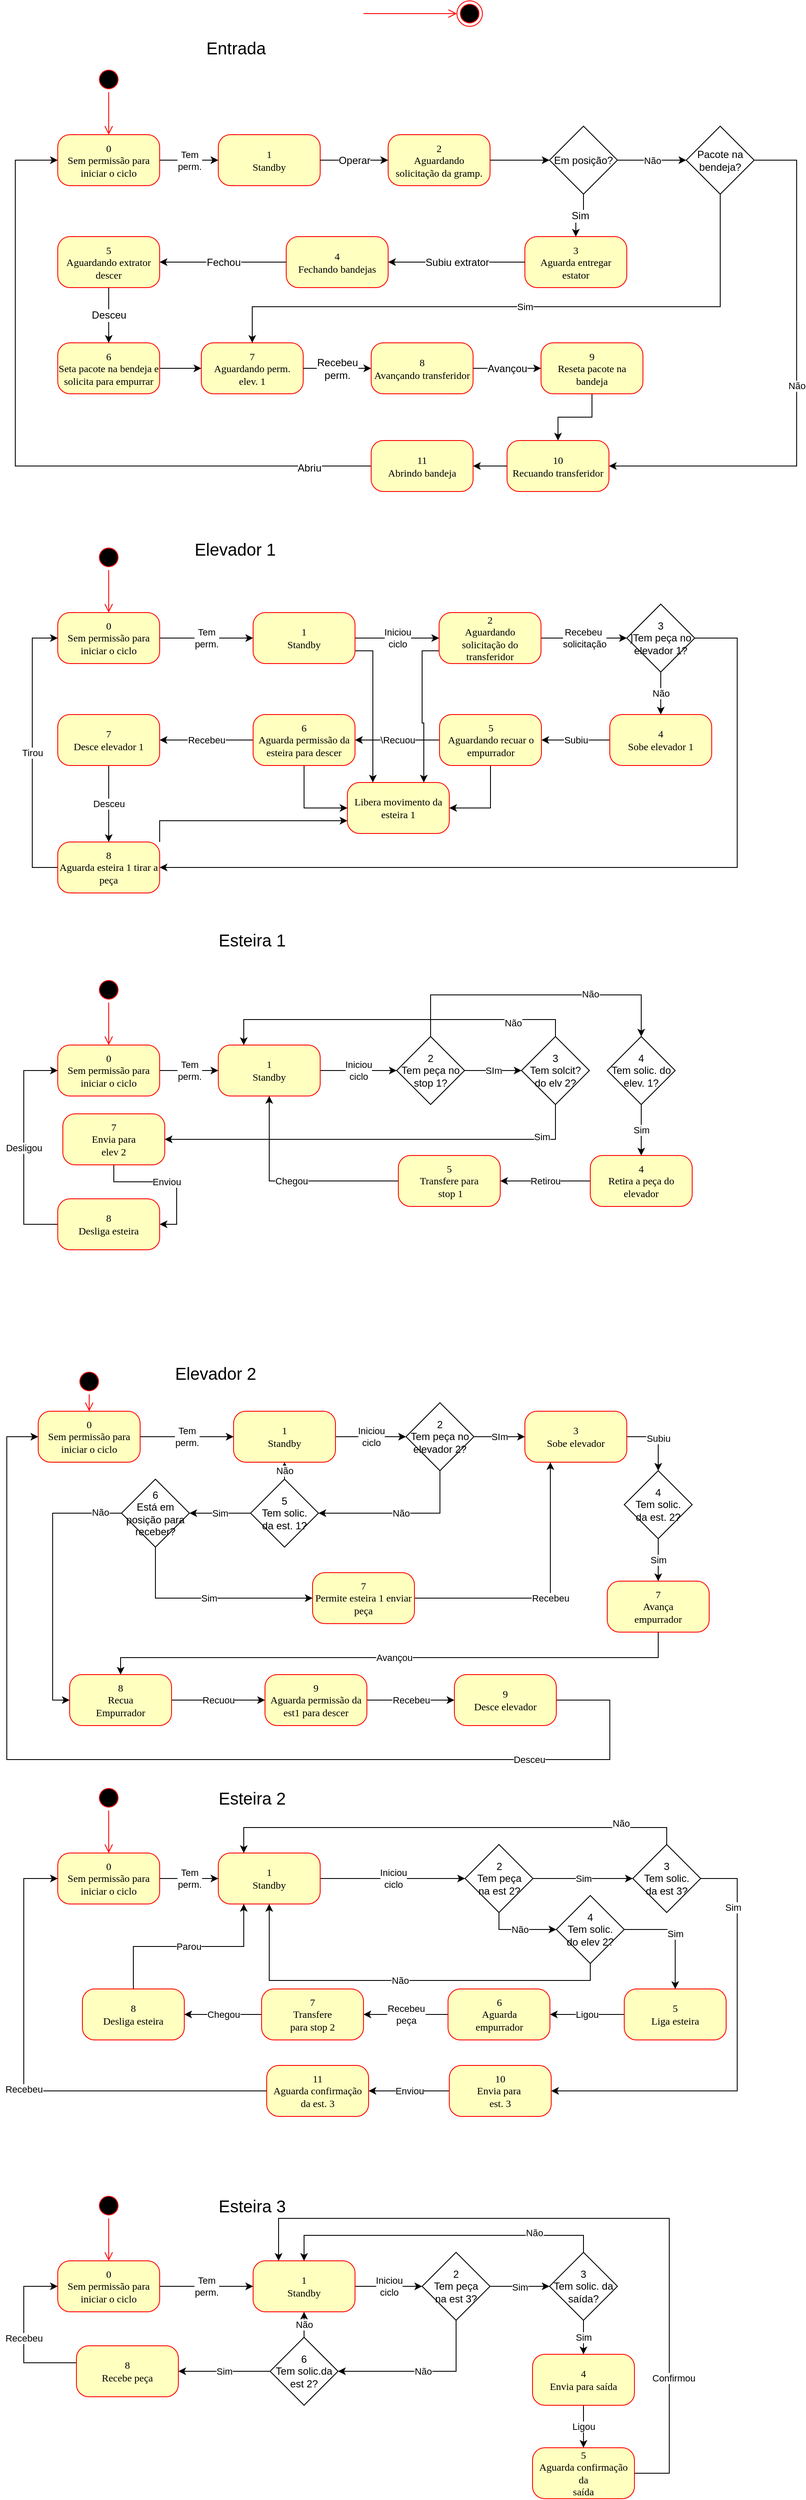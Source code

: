 <mxfile version="20.5.3" type="github">
  <diagram id="5bD0Sm8lKXCdUboGYtR0" name="Página-1">
    <mxGraphModel dx="898" dy="510" grid="1" gridSize="10" guides="1" tooltips="1" connect="1" arrows="1" fold="1" page="1" pageScale="1" pageWidth="827" pageHeight="1169" math="0" shadow="0">
      <root>
        <mxCell id="0" />
        <mxCell id="1" parent="0" />
        <mxCell id="29w5n5ecua9uh5Xct7Cv-1" value="Elevador 1" style="text;html=1;strokeColor=none;fillColor=none;align=center;verticalAlign=middle;whiteSpace=wrap;rounded=0;fontSize=20;" parent="1" vertex="1">
          <mxGeometry x="219" y="650" width="120" height="30" as="geometry" />
        </mxCell>
        <mxCell id="29w5n5ecua9uh5Xct7Cv-3" value="" style="ellipse;html=1;shape=endState;fillColor=#000000;strokeColor=#ff0000;rounded=1;shadow=0;comic=0;labelBackgroundColor=none;fontFamily=Verdana;fontSize=12;fontColor=#000000;align=center;" parent="1" vertex="1">
          <mxGeometry x="540" y="20" width="30" height="30" as="geometry" />
        </mxCell>
        <mxCell id="29w5n5ecua9uh5Xct7Cv-4" style="edgeStyle=elbowEdgeStyle;html=1;labelBackgroundColor=none;endArrow=open;endSize=8;strokeColor=#ff0000;fontFamily=Verdana;fontSize=12;align=left;" parent="1" target="29w5n5ecua9uh5Xct7Cv-3" edge="1">
          <mxGeometry relative="1" as="geometry">
            <mxPoint x="430" y="35" as="sourcePoint" />
          </mxGeometry>
        </mxCell>
        <mxCell id="29w5n5ecua9uh5Xct7Cv-6" value="Entrada" style="text;html=1;strokeColor=none;fillColor=none;align=center;verticalAlign=middle;whiteSpace=wrap;rounded=0;fontSize=20;" parent="1" vertex="1">
          <mxGeometry x="220" y="60" width="120" height="30" as="geometry" />
        </mxCell>
        <mxCell id="29w5n5ecua9uh5Xct7Cv-7" value="" style="ellipse;html=1;shape=startState;fillColor=#000000;strokeColor=#ff0000;rounded=1;shadow=0;comic=0;labelBackgroundColor=none;fontFamily=Verdana;fontSize=12;fontColor=#000000;align=center;direction=south;" parent="1" vertex="1">
          <mxGeometry x="115" y="660" width="30" height="30" as="geometry" />
        </mxCell>
        <mxCell id="29w5n5ecua9uh5Xct7Cv-8" value="0&lt;br&gt;Sem permissão para iniciar o ciclo" style="rounded=1;whiteSpace=wrap;html=1;arcSize=24;fillColor=#ffffc0;strokeColor=#ff0000;shadow=0;comic=0;labelBackgroundColor=none;fontFamily=Verdana;fontSize=12;fontColor=#000000;align=center;" parent="1" vertex="1">
          <mxGeometry x="70" y="740" width="120" height="60" as="geometry" />
        </mxCell>
        <mxCell id="29w5n5ecua9uh5Xct7Cv-9" value="Recebeu&amp;nbsp;&lt;br&gt;solicitação" style="edgeStyle=orthogonalEdgeStyle;rounded=0;orthogonalLoop=1;jettySize=auto;html=1;startArrow=none;" parent="1" source="29w5n5ecua9uh5Xct7Cv-65" target="29w5n5ecua9uh5Xct7Cv-64" edge="1">
          <mxGeometry relative="1" as="geometry" />
        </mxCell>
        <mxCell id="29w5n5ecua9uh5Xct7Cv-10" value="Iniciou&lt;br&gt;ciclo" style="edgeStyle=orthogonalEdgeStyle;rounded=0;orthogonalLoop=1;jettySize=auto;html=1;" parent="1" source="29w5n5ecua9uh5Xct7Cv-11" target="29w5n5ecua9uh5Xct7Cv-65" edge="1">
          <mxGeometry relative="1" as="geometry" />
        </mxCell>
        <mxCell id="29w5n5ecua9uh5Xct7Cv-202" style="edgeStyle=orthogonalEdgeStyle;rounded=0;orthogonalLoop=1;jettySize=auto;html=1;exitX=1;exitY=0.75;exitDx=0;exitDy=0;entryX=0.25;entryY=0;entryDx=0;entryDy=0;" parent="1" source="29w5n5ecua9uh5Xct7Cv-11" target="29w5n5ecua9uh5Xct7Cv-132" edge="1">
          <mxGeometry relative="1" as="geometry" />
        </mxCell>
        <mxCell id="29w5n5ecua9uh5Xct7Cv-11" value="1&lt;br&gt;Standby" style="rounded=1;whiteSpace=wrap;html=1;arcSize=24;fillColor=#ffffc0;strokeColor=#ff0000;shadow=0;comic=0;labelBackgroundColor=none;fontFamily=Verdana;fontSize=12;fontColor=#000000;align=center;" parent="1" vertex="1">
          <mxGeometry x="300" y="740" width="120" height="60" as="geometry" />
        </mxCell>
        <mxCell id="29w5n5ecua9uh5Xct7Cv-12" value="Tem&lt;br&gt;perm." style="edgeStyle=orthogonalEdgeStyle;rounded=0;orthogonalLoop=1;jettySize=auto;html=1;" parent="1" source="29w5n5ecua9uh5Xct7Cv-8" target="29w5n5ecua9uh5Xct7Cv-11" edge="1">
          <mxGeometry relative="1" as="geometry" />
        </mxCell>
        <mxCell id="29w5n5ecua9uh5Xct7Cv-13" style="edgeStyle=orthogonalEdgeStyle;html=1;labelBackgroundColor=none;endArrow=open;endSize=8;strokeColor=#ff0000;fontFamily=Verdana;fontSize=12;align=left;entryX=0.5;entryY=0;entryDx=0;entryDy=0;" parent="1" source="29w5n5ecua9uh5Xct7Cv-7" target="29w5n5ecua9uh5Xct7Cv-8" edge="1">
          <mxGeometry relative="1" as="geometry">
            <mxPoint x="219" y="-175" as="targetPoint" />
          </mxGeometry>
        </mxCell>
        <mxCell id="29w5n5ecua9uh5Xct7Cv-25" value="" style="ellipse;html=1;shape=startState;fillColor=#000000;strokeColor=#ff0000;rounded=1;shadow=0;comic=0;labelBackgroundColor=none;fontFamily=Verdana;fontSize=12;fontColor=#000000;align=center;direction=south;" parent="1" vertex="1">
          <mxGeometry x="115" y="97.5" width="30" height="30" as="geometry" />
        </mxCell>
        <mxCell id="29w5n5ecua9uh5Xct7Cv-26" value="0&lt;br&gt;Sem permissão para iniciar o ciclo" style="rounded=1;whiteSpace=wrap;html=1;arcSize=24;fillColor=#ffffc0;strokeColor=#ff0000;shadow=0;comic=0;labelBackgroundColor=none;fontFamily=Verdana;fontSize=12;fontColor=#000000;align=center;" parent="1" vertex="1">
          <mxGeometry x="70" y="177.5" width="120" height="60" as="geometry" />
        </mxCell>
        <mxCell id="29w5n5ecua9uh5Xct7Cv-27" value="1&lt;br&gt;Standby" style="rounded=1;whiteSpace=wrap;html=1;arcSize=24;fillColor=#ffffc0;strokeColor=#ff0000;shadow=0;comic=0;labelBackgroundColor=none;fontFamily=Verdana;fontSize=12;fontColor=#000000;align=center;" parent="1" vertex="1">
          <mxGeometry x="259" y="177.5" width="120" height="60" as="geometry" />
        </mxCell>
        <mxCell id="29w5n5ecua9uh5Xct7Cv-28" value="Tem&lt;br&gt;perm." style="edgeStyle=orthogonalEdgeStyle;rounded=0;orthogonalLoop=1;jettySize=auto;html=1;" parent="1" source="29w5n5ecua9uh5Xct7Cv-26" target="29w5n5ecua9uh5Xct7Cv-27" edge="1">
          <mxGeometry relative="1" as="geometry" />
        </mxCell>
        <mxCell id="29w5n5ecua9uh5Xct7Cv-29" style="edgeStyle=orthogonalEdgeStyle;html=1;labelBackgroundColor=none;endArrow=open;endSize=8;strokeColor=#ff0000;fontFamily=Verdana;fontSize=12;align=left;entryX=0.5;entryY=0;entryDx=0;entryDy=0;" parent="1" source="29w5n5ecua9uh5Xct7Cv-25" target="29w5n5ecua9uh5Xct7Cv-26" edge="1">
          <mxGeometry relative="1" as="geometry">
            <mxPoint x="219" y="-97.5" as="targetPoint" />
          </mxGeometry>
        </mxCell>
        <mxCell id="29w5n5ecua9uh5Xct7Cv-30" value="2&lt;br&gt;Aguardando&lt;br&gt;solicitação da gramp." style="rounded=1;whiteSpace=wrap;html=1;arcSize=24;fillColor=#ffffc0;strokeColor=#ff0000;shadow=0;comic=0;labelBackgroundColor=none;fontFamily=Verdana;fontSize=12;fontColor=#000000;align=center;" parent="1" vertex="1">
          <mxGeometry x="459" y="177.5" width="120" height="60" as="geometry" />
        </mxCell>
        <mxCell id="29w5n5ecua9uh5Xct7Cv-31" value="Operar" style="edgeStyle=orthogonalEdgeStyle;rounded=0;orthogonalLoop=1;jettySize=auto;html=1;fontSize=12;" parent="1" source="29w5n5ecua9uh5Xct7Cv-27" target="29w5n5ecua9uh5Xct7Cv-30" edge="1">
          <mxGeometry relative="1" as="geometry" />
        </mxCell>
        <mxCell id="29w5n5ecua9uh5Xct7Cv-32" value="3&lt;br&gt;Aguarda entregar estator" style="rounded=1;whiteSpace=wrap;html=1;arcSize=24;fillColor=#ffffc0;strokeColor=#ff0000;shadow=0;comic=0;labelBackgroundColor=none;fontFamily=Verdana;fontSize=12;fontColor=#000000;align=center;" parent="1" vertex="1">
          <mxGeometry x="620" y="297.5" width="120" height="60" as="geometry" />
        </mxCell>
        <mxCell id="29w5n5ecua9uh5Xct7Cv-33" value="Sim" style="edgeStyle=orthogonalEdgeStyle;rounded=0;orthogonalLoop=1;jettySize=auto;html=1;exitX=0.5;exitY=1;exitDx=0;exitDy=0;entryX=0.5;entryY=0;entryDx=0;entryDy=0;fontSize=12;" parent="1" source="29w5n5ecua9uh5Xct7Cv-35" target="29w5n5ecua9uh5Xct7Cv-32" edge="1">
          <mxGeometry relative="1" as="geometry" />
        </mxCell>
        <mxCell id="29w5n5ecua9uh5Xct7Cv-34" value="Não" style="edgeStyle=orthogonalEdgeStyle;rounded=0;orthogonalLoop=1;jettySize=auto;html=1;" parent="1" source="29w5n5ecua9uh5Xct7Cv-35" target="29w5n5ecua9uh5Xct7Cv-57" edge="1">
          <mxGeometry relative="1" as="geometry" />
        </mxCell>
        <mxCell id="29w5n5ecua9uh5Xct7Cv-35" value="Em posição?" style="rhombus;whiteSpace=wrap;html=1;" parent="1" vertex="1">
          <mxGeometry x="649" y="167.5" width="80" height="80" as="geometry" />
        </mxCell>
        <mxCell id="29w5n5ecua9uh5Xct7Cv-36" value="" style="edgeStyle=orthogonalEdgeStyle;rounded=0;orthogonalLoop=1;jettySize=auto;html=1;fontSize=20;" parent="1" source="29w5n5ecua9uh5Xct7Cv-30" target="29w5n5ecua9uh5Xct7Cv-35" edge="1">
          <mxGeometry relative="1" as="geometry" />
        </mxCell>
        <mxCell id="29w5n5ecua9uh5Xct7Cv-37" value="4&lt;br&gt;Fechando bandejas" style="rounded=1;whiteSpace=wrap;html=1;arcSize=24;fillColor=#ffffc0;strokeColor=#ff0000;shadow=0;comic=0;labelBackgroundColor=none;fontFamily=Verdana;fontSize=12;fontColor=#000000;align=center;" parent="1" vertex="1">
          <mxGeometry x="339" y="297.5" width="120" height="60" as="geometry" />
        </mxCell>
        <mxCell id="29w5n5ecua9uh5Xct7Cv-38" value="Subiu extrator" style="edgeStyle=orthogonalEdgeStyle;rounded=0;orthogonalLoop=1;jettySize=auto;html=1;fontSize=12;" parent="1" source="29w5n5ecua9uh5Xct7Cv-32" target="29w5n5ecua9uh5Xct7Cv-37" edge="1">
          <mxGeometry relative="1" as="geometry" />
        </mxCell>
        <mxCell id="29w5n5ecua9uh5Xct7Cv-39" value="5&lt;br&gt;Aguardando extrator descer" style="rounded=1;whiteSpace=wrap;html=1;arcSize=24;fillColor=#ffffc0;strokeColor=#ff0000;shadow=0;comic=0;labelBackgroundColor=none;fontFamily=Verdana;fontSize=12;fontColor=#000000;align=center;" parent="1" vertex="1">
          <mxGeometry x="70" y="297.5" width="120" height="60" as="geometry" />
        </mxCell>
        <mxCell id="29w5n5ecua9uh5Xct7Cv-40" value="Fechou" style="edgeStyle=orthogonalEdgeStyle;rounded=0;orthogonalLoop=1;jettySize=auto;html=1;fontSize=12;" parent="1" source="29w5n5ecua9uh5Xct7Cv-37" target="29w5n5ecua9uh5Xct7Cv-39" edge="1">
          <mxGeometry relative="1" as="geometry" />
        </mxCell>
        <mxCell id="29w5n5ecua9uh5Xct7Cv-41" value="7&lt;br&gt;Aguardando perm.&lt;br&gt;elev. 1" style="rounded=1;whiteSpace=wrap;html=1;arcSize=24;fillColor=#ffffc0;strokeColor=#ff0000;shadow=0;comic=0;labelBackgroundColor=none;fontFamily=Verdana;fontSize=12;fontColor=#000000;align=center;" parent="1" vertex="1">
          <mxGeometry x="239" y="422.5" width="120" height="60" as="geometry" />
        </mxCell>
        <mxCell id="29w5n5ecua9uh5Xct7Cv-42" value="8&lt;br&gt;Avançando transferidor" style="rounded=1;whiteSpace=wrap;html=1;arcSize=24;fillColor=#ffffc0;strokeColor=#ff0000;shadow=0;comic=0;labelBackgroundColor=none;fontFamily=Verdana;fontSize=12;fontColor=#000000;align=center;" parent="1" vertex="1">
          <mxGeometry x="439" y="422.5" width="120" height="60" as="geometry" />
        </mxCell>
        <mxCell id="29w5n5ecua9uh5Xct7Cv-43" value="Recebeu&lt;br&gt;perm." style="edgeStyle=orthogonalEdgeStyle;rounded=0;orthogonalLoop=1;jettySize=auto;html=1;fontSize=12;" parent="1" source="29w5n5ecua9uh5Xct7Cv-41" target="29w5n5ecua9uh5Xct7Cv-42" edge="1">
          <mxGeometry relative="1" as="geometry" />
        </mxCell>
        <mxCell id="29w5n5ecua9uh5Xct7Cv-44" value="10&lt;br&gt;Recuando transferidor" style="rounded=1;whiteSpace=wrap;html=1;arcSize=24;fillColor=#ffffc0;strokeColor=#ff0000;shadow=0;comic=0;labelBackgroundColor=none;fontFamily=Verdana;fontSize=12;fontColor=#000000;align=center;" parent="1" vertex="1">
          <mxGeometry x="599" y="537.5" width="120" height="60" as="geometry" />
        </mxCell>
        <mxCell id="29w5n5ecua9uh5Xct7Cv-45" value="" style="edgeStyle=orthogonalEdgeStyle;rounded=0;orthogonalLoop=1;jettySize=auto;html=1;fontSize=12;" parent="1" source="29w5n5ecua9uh5Xct7Cv-46" target="29w5n5ecua9uh5Xct7Cv-41" edge="1">
          <mxGeometry relative="1" as="geometry" />
        </mxCell>
        <mxCell id="29w5n5ecua9uh5Xct7Cv-46" value="6&lt;br&gt;Seta pacote na bendeja e solicita para empurrar" style="rounded=1;whiteSpace=wrap;html=1;arcSize=24;fillColor=#ffffc0;strokeColor=#ff0000;shadow=0;comic=0;labelBackgroundColor=none;fontFamily=Verdana;fontSize=12;fontColor=#000000;align=center;" parent="1" vertex="1">
          <mxGeometry x="70" y="422.5" width="120" height="60" as="geometry" />
        </mxCell>
        <mxCell id="29w5n5ecua9uh5Xct7Cv-47" value="Desceu" style="edgeStyle=orthogonalEdgeStyle;rounded=0;orthogonalLoop=1;jettySize=auto;html=1;fontSize=12;" parent="1" source="29w5n5ecua9uh5Xct7Cv-39" target="29w5n5ecua9uh5Xct7Cv-46" edge="1">
          <mxGeometry relative="1" as="geometry" />
        </mxCell>
        <mxCell id="29w5n5ecua9uh5Xct7Cv-48" style="edgeStyle=orthogonalEdgeStyle;rounded=0;orthogonalLoop=1;jettySize=auto;html=1;exitX=0;exitY=0.5;exitDx=0;exitDy=0;entryX=0;entryY=0.5;entryDx=0;entryDy=0;fontSize=12;" parent="1" source="29w5n5ecua9uh5Xct7Cv-50" target="29w5n5ecua9uh5Xct7Cv-26" edge="1">
          <mxGeometry relative="1" as="geometry">
            <Array as="points">
              <mxPoint x="20" y="567" />
              <mxPoint x="20" y="207" />
            </Array>
          </mxGeometry>
        </mxCell>
        <mxCell id="29w5n5ecua9uh5Xct7Cv-49" value="Abriu" style="edgeLabel;html=1;align=center;verticalAlign=middle;resizable=0;points=[];fontSize=12;" parent="29w5n5ecua9uh5Xct7Cv-48" vertex="1" connectable="0">
          <mxGeometry x="-0.823" y="2" relative="1" as="geometry">
            <mxPoint as="offset" />
          </mxGeometry>
        </mxCell>
        <mxCell id="29w5n5ecua9uh5Xct7Cv-50" value="11&lt;br&gt;Abrindo bandeja" style="rounded=1;whiteSpace=wrap;html=1;arcSize=24;fillColor=#ffffc0;strokeColor=#ff0000;shadow=0;comic=0;labelBackgroundColor=none;fontFamily=Verdana;fontSize=12;fontColor=#000000;align=center;" parent="1" vertex="1">
          <mxGeometry x="439" y="537.5" width="120" height="60" as="geometry" />
        </mxCell>
        <mxCell id="29w5n5ecua9uh5Xct7Cv-51" value="" style="edgeStyle=orthogonalEdgeStyle;rounded=0;orthogonalLoop=1;jettySize=auto;html=1;fontSize=12;" parent="1" source="29w5n5ecua9uh5Xct7Cv-44" target="29w5n5ecua9uh5Xct7Cv-50" edge="1">
          <mxGeometry relative="1" as="geometry" />
        </mxCell>
        <mxCell id="29w5n5ecua9uh5Xct7Cv-52" value="" style="edgeStyle=orthogonalEdgeStyle;rounded=0;orthogonalLoop=1;jettySize=auto;html=1;fontSize=12;" parent="1" source="29w5n5ecua9uh5Xct7Cv-53" target="29w5n5ecua9uh5Xct7Cv-44" edge="1">
          <mxGeometry relative="1" as="geometry" />
        </mxCell>
        <mxCell id="29w5n5ecua9uh5Xct7Cv-53" value="9&lt;br&gt;Reseta pacote na bandeja" style="rounded=1;whiteSpace=wrap;html=1;arcSize=24;fillColor=#ffffc0;strokeColor=#ff0000;shadow=0;comic=0;labelBackgroundColor=none;fontFamily=Verdana;fontSize=12;fontColor=#000000;align=center;" parent="1" vertex="1">
          <mxGeometry x="639" y="422.5" width="120" height="60" as="geometry" />
        </mxCell>
        <mxCell id="29w5n5ecua9uh5Xct7Cv-54" value="Avançou" style="edgeStyle=orthogonalEdgeStyle;rounded=0;orthogonalLoop=1;jettySize=auto;html=1;fontSize=12;" parent="1" source="29w5n5ecua9uh5Xct7Cv-42" target="29w5n5ecua9uh5Xct7Cv-53" edge="1">
          <mxGeometry relative="1" as="geometry" />
        </mxCell>
        <mxCell id="29w5n5ecua9uh5Xct7Cv-55" value="Não" style="edgeStyle=orthogonalEdgeStyle;rounded=0;orthogonalLoop=1;jettySize=auto;html=1;exitX=1;exitY=0.5;exitDx=0;exitDy=0;entryX=1;entryY=0.5;entryDx=0;entryDy=0;" parent="1" source="29w5n5ecua9uh5Xct7Cv-57" target="29w5n5ecua9uh5Xct7Cv-44" edge="1">
          <mxGeometry relative="1" as="geometry">
            <Array as="points">
              <mxPoint x="940" y="207" />
              <mxPoint x="940" y="567" />
            </Array>
          </mxGeometry>
        </mxCell>
        <mxCell id="29w5n5ecua9uh5Xct7Cv-56" value="Sim" style="edgeStyle=orthogonalEdgeStyle;rounded=0;orthogonalLoop=1;jettySize=auto;html=1;exitX=0.5;exitY=1;exitDx=0;exitDy=0;" parent="1" source="29w5n5ecua9uh5Xct7Cv-57" target="29w5n5ecua9uh5Xct7Cv-41" edge="1">
          <mxGeometry relative="1" as="geometry">
            <Array as="points">
              <mxPoint x="850" y="380" />
              <mxPoint x="299" y="380" />
            </Array>
          </mxGeometry>
        </mxCell>
        <mxCell id="29w5n5ecua9uh5Xct7Cv-57" value="Pacote na bendeja?" style="rhombus;whiteSpace=wrap;html=1;" parent="1" vertex="1">
          <mxGeometry x="810" y="167.5" width="80" height="80" as="geometry" />
        </mxCell>
        <mxCell id="29w5n5ecua9uh5Xct7Cv-117" value="Não" style="edgeStyle=orthogonalEdgeStyle;rounded=0;orthogonalLoop=1;jettySize=auto;html=1;" parent="1" source="29w5n5ecua9uh5Xct7Cv-64" target="29w5n5ecua9uh5Xct7Cv-116" edge="1">
          <mxGeometry relative="1" as="geometry" />
        </mxCell>
        <mxCell id="29w5n5ecua9uh5Xct7Cv-156" style="edgeStyle=orthogonalEdgeStyle;rounded=0;orthogonalLoop=1;jettySize=auto;html=1;exitX=1;exitY=0.5;exitDx=0;exitDy=0;entryX=1;entryY=0.5;entryDx=0;entryDy=0;" parent="1" source="29w5n5ecua9uh5Xct7Cv-64" target="29w5n5ecua9uh5Xct7Cv-138" edge="1">
          <mxGeometry relative="1" as="geometry">
            <mxPoint x="870" y="770" as="targetPoint" />
            <Array as="points">
              <mxPoint x="870" y="770" />
              <mxPoint x="870" y="1040" />
            </Array>
          </mxGeometry>
        </mxCell>
        <mxCell id="29w5n5ecua9uh5Xct7Cv-64" value="3&lt;br&gt;]Tem peça no elevador 1?" style="rhombus;whiteSpace=wrap;html=1;" parent="1" vertex="1">
          <mxGeometry x="740" y="730" width="80" height="80" as="geometry" />
        </mxCell>
        <mxCell id="29w5n5ecua9uh5Xct7Cv-203" style="edgeStyle=orthogonalEdgeStyle;rounded=0;orthogonalLoop=1;jettySize=auto;html=1;exitX=0;exitY=0.75;exitDx=0;exitDy=0;entryX=0.75;entryY=0;entryDx=0;entryDy=0;" parent="1" source="29w5n5ecua9uh5Xct7Cv-65" target="29w5n5ecua9uh5Xct7Cv-132" edge="1">
          <mxGeometry relative="1" as="geometry" />
        </mxCell>
        <mxCell id="29w5n5ecua9uh5Xct7Cv-65" value="2&lt;br&gt;Aguardando&lt;br&gt;solicitação do&lt;br&gt;transferidor" style="rounded=1;whiteSpace=wrap;html=1;arcSize=24;fillColor=#ffffc0;strokeColor=#ff0000;shadow=0;comic=0;labelBackgroundColor=none;fontFamily=Verdana;fontSize=12;fontColor=#000000;align=center;" parent="1" vertex="1">
          <mxGeometry x="519" y="740" width="120" height="60" as="geometry" />
        </mxCell>
        <mxCell id="29w5n5ecua9uh5Xct7Cv-119" value="Subiu" style="edgeStyle=orthogonalEdgeStyle;rounded=0;orthogonalLoop=1;jettySize=auto;html=1;" parent="1" source="29w5n5ecua9uh5Xct7Cv-116" target="29w5n5ecua9uh5Xct7Cv-118" edge="1">
          <mxGeometry relative="1" as="geometry" />
        </mxCell>
        <mxCell id="29w5n5ecua9uh5Xct7Cv-116" value="4&lt;br&gt;Sobe elevador 1" style="rounded=1;whiteSpace=wrap;html=1;arcSize=24;fillColor=#ffffc0;strokeColor=#ff0000;shadow=0;comic=0;labelBackgroundColor=none;fontFamily=Verdana;fontSize=12;fontColor=#000000;align=center;" parent="1" vertex="1">
          <mxGeometry x="720" y="860" width="120" height="60" as="geometry" />
        </mxCell>
        <mxCell id="29w5n5ecua9uh5Xct7Cv-125" value="\Recuou" style="edgeStyle=orthogonalEdgeStyle;rounded=0;orthogonalLoop=1;jettySize=auto;html=1;entryX=1;entryY=0.5;entryDx=0;entryDy=0;" parent="1" source="29w5n5ecua9uh5Xct7Cv-118" target="29w5n5ecua9uh5Xct7Cv-120" edge="1">
          <mxGeometry relative="1" as="geometry">
            <mxPoint x="400.0" y="890" as="targetPoint" />
          </mxGeometry>
        </mxCell>
        <mxCell id="29w5n5ecua9uh5Xct7Cv-200" style="edgeStyle=orthogonalEdgeStyle;rounded=0;orthogonalLoop=1;jettySize=auto;html=1;exitX=0.5;exitY=1;exitDx=0;exitDy=0;entryX=1;entryY=0.5;entryDx=0;entryDy=0;" parent="1" source="29w5n5ecua9uh5Xct7Cv-118" target="29w5n5ecua9uh5Xct7Cv-132" edge="1">
          <mxGeometry relative="1" as="geometry" />
        </mxCell>
        <mxCell id="29w5n5ecua9uh5Xct7Cv-118" value="5&lt;br&gt;Aguardando recuar o empurrador" style="rounded=1;whiteSpace=wrap;html=1;arcSize=24;fillColor=#ffffc0;strokeColor=#ff0000;shadow=0;comic=0;labelBackgroundColor=none;fontFamily=Verdana;fontSize=12;fontColor=#000000;align=center;" parent="1" vertex="1">
          <mxGeometry x="519.5" y="860" width="120" height="60" as="geometry" />
        </mxCell>
        <mxCell id="29w5n5ecua9uh5Xct7Cv-128" value="Recebeu" style="edgeStyle=orthogonalEdgeStyle;rounded=0;orthogonalLoop=1;jettySize=auto;html=1;" parent="1" source="29w5n5ecua9uh5Xct7Cv-120" target="29w5n5ecua9uh5Xct7Cv-127" edge="1">
          <mxGeometry relative="1" as="geometry" />
        </mxCell>
        <mxCell id="29w5n5ecua9uh5Xct7Cv-194" style="edgeStyle=orthogonalEdgeStyle;rounded=0;orthogonalLoop=1;jettySize=auto;html=1;exitX=0.5;exitY=0;exitDx=0;exitDy=0;entryX=0;entryY=0.5;entryDx=0;entryDy=0;strokeColor=none;" parent="1" source="29w5n5ecua9uh5Xct7Cv-120" target="29w5n5ecua9uh5Xct7Cv-132" edge="1">
          <mxGeometry relative="1" as="geometry" />
        </mxCell>
        <mxCell id="29w5n5ecua9uh5Xct7Cv-199" style="edgeStyle=orthogonalEdgeStyle;rounded=0;orthogonalLoop=1;jettySize=auto;html=1;exitX=0.5;exitY=1;exitDx=0;exitDy=0;entryX=0;entryY=0.5;entryDx=0;entryDy=0;" parent="1" source="29w5n5ecua9uh5Xct7Cv-120" target="29w5n5ecua9uh5Xct7Cv-132" edge="1">
          <mxGeometry relative="1" as="geometry" />
        </mxCell>
        <mxCell id="29w5n5ecua9uh5Xct7Cv-120" value="6&lt;br&gt;Aguarda permissão da esteira para descer" style="rounded=1;whiteSpace=wrap;html=1;arcSize=24;fillColor=#ffffc0;strokeColor=#ff0000;shadow=0;comic=0;labelBackgroundColor=none;fontFamily=Verdana;fontSize=12;fontColor=#000000;align=center;" parent="1" vertex="1">
          <mxGeometry x="300" y="860" width="120" height="60" as="geometry" />
        </mxCell>
        <mxCell id="29w5n5ecua9uh5Xct7Cv-146" value="Desceu" style="edgeStyle=orthogonalEdgeStyle;rounded=0;orthogonalLoop=1;jettySize=auto;html=1;" parent="1" source="29w5n5ecua9uh5Xct7Cv-127" target="29w5n5ecua9uh5Xct7Cv-138" edge="1">
          <mxGeometry relative="1" as="geometry" />
        </mxCell>
        <mxCell id="29w5n5ecua9uh5Xct7Cv-127" value="7&lt;br&gt;Desce elevador 1" style="rounded=1;whiteSpace=wrap;html=1;arcSize=24;fillColor=#ffffc0;strokeColor=#ff0000;shadow=0;comic=0;labelBackgroundColor=none;fontFamily=Verdana;fontSize=12;fontColor=#000000;align=center;" parent="1" vertex="1">
          <mxGeometry x="70" y="860" width="120" height="60" as="geometry" />
        </mxCell>
        <mxCell id="29w5n5ecua9uh5Xct7Cv-132" value="Libera movimento da esteira 1" style="rounded=1;whiteSpace=wrap;html=1;arcSize=24;fillColor=#ffffc0;strokeColor=#ff0000;shadow=0;comic=0;labelBackgroundColor=none;fontFamily=Verdana;fontSize=12;fontColor=#000000;align=center;" parent="1" vertex="1">
          <mxGeometry x="411" y="940" width="120" height="60" as="geometry" />
        </mxCell>
        <mxCell id="29w5n5ecua9uh5Xct7Cv-168" value="Tirou" style="edgeStyle=orthogonalEdgeStyle;rounded=0;orthogonalLoop=1;jettySize=auto;html=1;exitX=0;exitY=0.5;exitDx=0;exitDy=0;entryX=0;entryY=0.5;entryDx=0;entryDy=0;" parent="1" source="29w5n5ecua9uh5Xct7Cv-138" target="29w5n5ecua9uh5Xct7Cv-8" edge="1">
          <mxGeometry relative="1" as="geometry">
            <mxPoint x="30" y="760" as="targetPoint" />
            <Array as="points">
              <mxPoint x="40" y="1040" />
              <mxPoint x="40" y="770" />
            </Array>
          </mxGeometry>
        </mxCell>
        <mxCell id="29w5n5ecua9uh5Xct7Cv-201" style="edgeStyle=orthogonalEdgeStyle;rounded=0;orthogonalLoop=1;jettySize=auto;html=1;exitX=1;exitY=0;exitDx=0;exitDy=0;entryX=0;entryY=0.75;entryDx=0;entryDy=0;" parent="1" source="29w5n5ecua9uh5Xct7Cv-138" target="29w5n5ecua9uh5Xct7Cv-132" edge="1">
          <mxGeometry relative="1" as="geometry" />
        </mxCell>
        <mxCell id="29w5n5ecua9uh5Xct7Cv-138" value="8&lt;br&gt;Aguarda esteira 1 tirar a peça" style="rounded=1;whiteSpace=wrap;html=1;arcSize=24;fillColor=#ffffc0;strokeColor=#ff0000;shadow=0;comic=0;labelBackgroundColor=none;fontFamily=Verdana;fontSize=12;fontColor=#000000;align=center;" parent="1" vertex="1">
          <mxGeometry x="70" y="1010" width="120" height="60" as="geometry" />
        </mxCell>
        <mxCell id="29w5n5ecua9uh5Xct7Cv-169" value="Esteira 1" style="text;html=1;strokeColor=none;fillColor=none;align=center;verticalAlign=middle;whiteSpace=wrap;rounded=0;fontSize=20;" parent="1" vertex="1">
          <mxGeometry x="239" y="1110" width="120" height="30" as="geometry" />
        </mxCell>
        <mxCell id="29w5n5ecua9uh5Xct7Cv-170" value="" style="ellipse;html=1;shape=startState;fillColor=#000000;strokeColor=#ff0000;rounded=1;shadow=0;comic=0;labelBackgroundColor=none;fontFamily=Verdana;fontSize=12;fontColor=#000000;align=center;direction=south;" parent="1" vertex="1">
          <mxGeometry x="115" y="1169" width="30" height="30" as="geometry" />
        </mxCell>
        <mxCell id="29w5n5ecua9uh5Xct7Cv-171" value="0&lt;br&gt;Sem permissão para iniciar o ciclo" style="rounded=1;whiteSpace=wrap;html=1;arcSize=24;fillColor=#ffffc0;strokeColor=#ff0000;shadow=0;comic=0;labelBackgroundColor=none;fontFamily=Verdana;fontSize=12;fontColor=#000000;align=center;" parent="1" vertex="1">
          <mxGeometry x="70" y="1249" width="120" height="60" as="geometry" />
        </mxCell>
        <mxCell id="wAQKpC-Zv9GFVsnHfMz6-60" value="Iniciou&lt;br&gt;ciclo" style="edgeStyle=orthogonalEdgeStyle;rounded=0;orthogonalLoop=1;jettySize=auto;html=1;" edge="1" parent="1" source="29w5n5ecua9uh5Xct7Cv-174" target="wAQKpC-Zv9GFVsnHfMz6-58">
          <mxGeometry relative="1" as="geometry" />
        </mxCell>
        <mxCell id="29w5n5ecua9uh5Xct7Cv-174" value="1&lt;br&gt;Standby" style="rounded=1;whiteSpace=wrap;html=1;arcSize=24;fillColor=#ffffc0;strokeColor=#ff0000;shadow=0;comic=0;labelBackgroundColor=none;fontFamily=Verdana;fontSize=12;fontColor=#000000;align=center;" parent="1" vertex="1">
          <mxGeometry x="259" y="1249" width="120" height="60" as="geometry" />
        </mxCell>
        <mxCell id="29w5n5ecua9uh5Xct7Cv-175" value="Tem&lt;br&gt;perm." style="edgeStyle=orthogonalEdgeStyle;rounded=0;orthogonalLoop=1;jettySize=auto;html=1;" parent="1" source="29w5n5ecua9uh5Xct7Cv-171" target="29w5n5ecua9uh5Xct7Cv-174" edge="1">
          <mxGeometry relative="1" as="geometry" />
        </mxCell>
        <mxCell id="29w5n5ecua9uh5Xct7Cv-176" style="edgeStyle=orthogonalEdgeStyle;html=1;labelBackgroundColor=none;endArrow=open;endSize=8;strokeColor=#ff0000;fontFamily=Verdana;fontSize=12;align=left;entryX=0.5;entryY=0;entryDx=0;entryDy=0;" parent="1" source="29w5n5ecua9uh5Xct7Cv-170" target="29w5n5ecua9uh5Xct7Cv-171" edge="1">
          <mxGeometry relative="1" as="geometry">
            <mxPoint x="219" y="334" as="targetPoint" />
          </mxGeometry>
        </mxCell>
        <mxCell id="29w5n5ecua9uh5Xct7Cv-183" value="Retirou" style="edgeStyle=orthogonalEdgeStyle;rounded=0;orthogonalLoop=1;jettySize=auto;html=1;entryX=1;entryY=0.5;entryDx=0;entryDy=0;" parent="1" source="29w5n5ecua9uh5Xct7Cv-185" target="29w5n5ecua9uh5Xct7Cv-188" edge="1">
          <mxGeometry relative="1" as="geometry">
            <mxPoint x="352.0" y="1409" as="targetPoint" />
          </mxGeometry>
        </mxCell>
        <mxCell id="29w5n5ecua9uh5Xct7Cv-185" value="4&lt;br&gt;Retira a peça do elevador" style="rounded=1;whiteSpace=wrap;html=1;arcSize=24;fillColor=#ffffc0;strokeColor=#ff0000;shadow=0;comic=0;labelBackgroundColor=none;fontFamily=Verdana;fontSize=12;fontColor=#000000;align=center;" parent="1" vertex="1">
          <mxGeometry x="697" y="1379" width="120" height="60" as="geometry" />
        </mxCell>
        <mxCell id="29w5n5ecua9uh5Xct7Cv-186" value="Chegou" style="edgeStyle=orthogonalEdgeStyle;rounded=0;orthogonalLoop=1;jettySize=auto;html=1;entryX=0.5;entryY=1;entryDx=0;entryDy=0;" parent="1" source="29w5n5ecua9uh5Xct7Cv-188" target="29w5n5ecua9uh5Xct7Cv-174" edge="1">
          <mxGeometry relative="1" as="geometry">
            <mxPoint x="379" y="1409" as="targetPoint" />
          </mxGeometry>
        </mxCell>
        <mxCell id="29w5n5ecua9uh5Xct7Cv-188" value="5&lt;br&gt;Transfere para&lt;br&gt;&amp;nbsp;stop 1" style="rounded=1;whiteSpace=wrap;html=1;arcSize=24;fillColor=#ffffc0;strokeColor=#ff0000;shadow=0;comic=0;labelBackgroundColor=none;fontFamily=Verdana;fontSize=12;fontColor=#000000;align=center;" parent="1" vertex="1">
          <mxGeometry x="471" y="1379" width="120" height="60" as="geometry" />
        </mxCell>
        <mxCell id="29w5n5ecua9uh5Xct7Cv-211" value="Enviou" style="edgeStyle=orthogonalEdgeStyle;rounded=0;orthogonalLoop=1;jettySize=auto;html=1;entryX=1;entryY=0.5;entryDx=0;entryDy=0;" parent="1" source="29w5n5ecua9uh5Xct7Cv-193" target="29w5n5ecua9uh5Xct7Cv-210" edge="1">
          <mxGeometry relative="1" as="geometry" />
        </mxCell>
        <mxCell id="29w5n5ecua9uh5Xct7Cv-193" value="7&lt;br&gt;Envia para&lt;br&gt;elev 2" style="rounded=1;whiteSpace=wrap;html=1;arcSize=24;fillColor=#ffffc0;strokeColor=#ff0000;shadow=0;comic=0;labelBackgroundColor=none;fontFamily=Verdana;fontSize=12;fontColor=#000000;align=center;" parent="1" vertex="1">
          <mxGeometry x="76" y="1330" width="120" height="60" as="geometry" />
        </mxCell>
        <mxCell id="29w5n5ecua9uh5Xct7Cv-215" value="Desligou" style="edgeStyle=orthogonalEdgeStyle;rounded=0;orthogonalLoop=1;jettySize=auto;html=1;exitX=0;exitY=0.5;exitDx=0;exitDy=0;entryX=0;entryY=0.5;entryDx=0;entryDy=0;" parent="1" source="29w5n5ecua9uh5Xct7Cv-210" target="29w5n5ecua9uh5Xct7Cv-171" edge="1">
          <mxGeometry relative="1" as="geometry">
            <Array as="points">
              <mxPoint x="30" y="1460" />
              <mxPoint x="30" y="1279" />
            </Array>
          </mxGeometry>
        </mxCell>
        <mxCell id="29w5n5ecua9uh5Xct7Cv-210" value="8&lt;br&gt;Desliga esteira" style="rounded=1;whiteSpace=wrap;html=1;arcSize=24;fillColor=#ffffc0;strokeColor=#ff0000;shadow=0;comic=0;labelBackgroundColor=none;fontFamily=Verdana;fontSize=12;fontColor=#000000;align=center;" parent="1" vertex="1">
          <mxGeometry x="70" y="1430" width="120" height="60" as="geometry" />
        </mxCell>
        <mxCell id="29w5n5ecua9uh5Xct7Cv-217" value="Elevador 2" style="text;html=1;strokeColor=none;fillColor=none;align=center;verticalAlign=middle;whiteSpace=wrap;rounded=0;fontSize=20;" parent="1" vertex="1">
          <mxGeometry x="196" y="1620" width="120" height="30" as="geometry" />
        </mxCell>
        <mxCell id="29w5n5ecua9uh5Xct7Cv-218" value="" style="ellipse;html=1;shape=startState;fillColor=#000000;strokeColor=#ff0000;rounded=1;shadow=0;comic=0;labelBackgroundColor=none;fontFamily=Verdana;fontSize=12;fontColor=#000000;align=center;direction=south;" parent="1" vertex="1">
          <mxGeometry x="92" y="1630" width="30" height="30" as="geometry" />
        </mxCell>
        <mxCell id="29w5n5ecua9uh5Xct7Cv-219" value="0&lt;br&gt;Sem permissão para iniciar o ciclo" style="rounded=1;whiteSpace=wrap;html=1;arcSize=24;fillColor=#ffffc0;strokeColor=#ff0000;shadow=0;comic=0;labelBackgroundColor=none;fontFamily=Verdana;fontSize=12;fontColor=#000000;align=center;" parent="1" vertex="1">
          <mxGeometry x="47" y="1680" width="120" height="60" as="geometry" />
        </mxCell>
        <mxCell id="wAQKpC-Zv9GFVsnHfMz6-38" value="Iniciou&lt;br&gt;ciclo" style="edgeStyle=orthogonalEdgeStyle;rounded=0;orthogonalLoop=1;jettySize=auto;html=1;" edge="1" parent="1" source="29w5n5ecua9uh5Xct7Cv-223" target="wAQKpC-Zv9GFVsnHfMz6-36">
          <mxGeometry relative="1" as="geometry" />
        </mxCell>
        <mxCell id="29w5n5ecua9uh5Xct7Cv-223" value="1&lt;br&gt;Standby" style="rounded=1;whiteSpace=wrap;html=1;arcSize=24;fillColor=#ffffc0;strokeColor=#ff0000;shadow=0;comic=0;labelBackgroundColor=none;fontFamily=Verdana;fontSize=12;fontColor=#000000;align=center;" parent="1" vertex="1">
          <mxGeometry x="277" y="1680" width="120" height="60" as="geometry" />
        </mxCell>
        <mxCell id="29w5n5ecua9uh5Xct7Cv-224" value="Tem&lt;br&gt;perm." style="edgeStyle=orthogonalEdgeStyle;rounded=0;orthogonalLoop=1;jettySize=auto;html=1;" parent="1" source="29w5n5ecua9uh5Xct7Cv-219" target="29w5n5ecua9uh5Xct7Cv-223" edge="1">
          <mxGeometry relative="1" as="geometry" />
        </mxCell>
        <mxCell id="29w5n5ecua9uh5Xct7Cv-225" style="edgeStyle=orthogonalEdgeStyle;html=1;labelBackgroundColor=none;endArrow=open;endSize=8;strokeColor=#ff0000;fontFamily=Verdana;fontSize=12;align=left;entryX=0.5;entryY=0;entryDx=0;entryDy=0;" parent="1" source="29w5n5ecua9uh5Xct7Cv-218" target="29w5n5ecua9uh5Xct7Cv-219" edge="1">
          <mxGeometry relative="1" as="geometry">
            <mxPoint x="196" y="795" as="targetPoint" />
          </mxGeometry>
        </mxCell>
        <mxCell id="wAQKpC-Zv9GFVsnHfMz6-52" value="Sim" style="edgeStyle=orthogonalEdgeStyle;rounded=0;orthogonalLoop=1;jettySize=auto;html=1;exitX=0.5;exitY=1;exitDx=0;exitDy=0;entryX=0.5;entryY=0;entryDx=0;entryDy=0;" edge="1" parent="1" source="29w5n5ecua9uh5Xct7Cv-228" target="29w5n5ecua9uh5Xct7Cv-241">
          <mxGeometry relative="1" as="geometry" />
        </mxCell>
        <mxCell id="29w5n5ecua9uh5Xct7Cv-228" value="4&lt;br&gt;Tem solic.&lt;br&gt;da est. 2?" style="rhombus;whiteSpace=wrap;html=1;" parent="1" vertex="1">
          <mxGeometry x="737" y="1750" width="80" height="80" as="geometry" />
        </mxCell>
        <mxCell id="wAQKpC-Zv9GFVsnHfMz6-54" value="Recebeu" style="edgeStyle=orthogonalEdgeStyle;rounded=0;orthogonalLoop=1;jettySize=auto;html=1;entryX=0.25;entryY=1;entryDx=0;entryDy=0;" edge="1" parent="1" source="29w5n5ecua9uh5Xct7Cv-232" target="wAQKpC-Zv9GFVsnHfMz6-40">
          <mxGeometry relative="1" as="geometry">
            <mxPoint x="460" y="1900" as="targetPoint" />
          </mxGeometry>
        </mxCell>
        <mxCell id="29w5n5ecua9uh5Xct7Cv-232" value="7&lt;br&gt;Permite esteira 1 enviar peça" style="rounded=1;whiteSpace=wrap;html=1;arcSize=24;fillColor=#ffffc0;strokeColor=#ff0000;shadow=0;comic=0;labelBackgroundColor=none;fontFamily=Verdana;fontSize=12;fontColor=#000000;align=center;" parent="1" vertex="1">
          <mxGeometry x="370" y="1870" width="120" height="60" as="geometry" />
        </mxCell>
        <mxCell id="29w5n5ecua9uh5Xct7Cv-237" style="edgeStyle=orthogonalEdgeStyle;rounded=0;orthogonalLoop=1;jettySize=auto;html=1;exitX=0.5;exitY=0;exitDx=0;exitDy=0;entryX=0;entryY=0.5;entryDx=0;entryDy=0;strokeColor=none;" parent="1" edge="1">
          <mxGeometry relative="1" as="geometry">
            <mxPoint x="113" y="2000" as="sourcePoint" />
            <mxPoint x="394.0" y="2110" as="targetPoint" />
          </mxGeometry>
        </mxCell>
        <mxCell id="29w5n5ecua9uh5Xct7Cv-248" value="Avançou" style="edgeStyle=orthogonalEdgeStyle;rounded=0;orthogonalLoop=1;jettySize=auto;html=1;exitX=0.5;exitY=1;exitDx=0;exitDy=0;" parent="1" source="29w5n5ecua9uh5Xct7Cv-241" target="29w5n5ecua9uh5Xct7Cv-246" edge="1">
          <mxGeometry relative="1" as="geometry">
            <mxPoint x="596" y="1950" as="sourcePoint" />
            <Array as="points">
              <mxPoint x="777" y="1970" />
              <mxPoint x="144" y="1970" />
            </Array>
          </mxGeometry>
        </mxCell>
        <mxCell id="29w5n5ecua9uh5Xct7Cv-241" value="7&lt;br&gt;Avança&lt;br&gt;empurrador" style="rounded=1;whiteSpace=wrap;html=1;arcSize=24;fillColor=#ffffc0;strokeColor=#ff0000;shadow=0;comic=0;labelBackgroundColor=none;fontFamily=Verdana;fontSize=12;fontColor=#000000;align=center;" parent="1" vertex="1">
          <mxGeometry x="717" y="1880" width="120" height="60" as="geometry" />
        </mxCell>
        <mxCell id="29w5n5ecua9uh5Xct7Cv-254" value="Recuou" style="edgeStyle=orthogonalEdgeStyle;rounded=0;orthogonalLoop=1;jettySize=auto;html=1;" parent="1" source="29w5n5ecua9uh5Xct7Cv-246" target="29w5n5ecua9uh5Xct7Cv-252" edge="1">
          <mxGeometry relative="1" as="geometry" />
        </mxCell>
        <mxCell id="29w5n5ecua9uh5Xct7Cv-246" value="8&lt;br&gt;Recua&lt;br&gt;Empurrador" style="rounded=1;whiteSpace=wrap;html=1;arcSize=24;fillColor=#ffffc0;strokeColor=#ff0000;shadow=0;comic=0;labelBackgroundColor=none;fontFamily=Verdana;fontSize=12;fontColor=#000000;align=center;" parent="1" vertex="1">
          <mxGeometry x="84" y="1990" width="120" height="60" as="geometry" />
        </mxCell>
        <mxCell id="29w5n5ecua9uh5Xct7Cv-256" value="Recebeu" style="edgeStyle=orthogonalEdgeStyle;rounded=0;orthogonalLoop=1;jettySize=auto;html=1;" parent="1" source="29w5n5ecua9uh5Xct7Cv-252" target="29w5n5ecua9uh5Xct7Cv-255" edge="1">
          <mxGeometry relative="1" as="geometry" />
        </mxCell>
        <mxCell id="29w5n5ecua9uh5Xct7Cv-252" value="9&lt;br&gt;Aguarda permissão da est1 para descer" style="rounded=1;whiteSpace=wrap;html=1;arcSize=24;fillColor=#ffffc0;strokeColor=#ff0000;shadow=0;comic=0;labelBackgroundColor=none;fontFamily=Verdana;fontSize=12;fontColor=#000000;align=center;" parent="1" vertex="1">
          <mxGeometry x="314" y="1990" width="120" height="60" as="geometry" />
        </mxCell>
        <mxCell id="29w5n5ecua9uh5Xct7Cv-258" style="edgeStyle=orthogonalEdgeStyle;rounded=0;orthogonalLoop=1;jettySize=auto;html=1;exitX=1;exitY=0.5;exitDx=0;exitDy=0;entryX=0;entryY=0.5;entryDx=0;entryDy=0;" parent="1" source="29w5n5ecua9uh5Xct7Cv-255" target="29w5n5ecua9uh5Xct7Cv-219" edge="1">
          <mxGeometry relative="1" as="geometry">
            <Array as="points">
              <mxPoint x="720" y="2020" />
              <mxPoint x="720" y="2090" />
              <mxPoint x="10" y="2090" />
              <mxPoint x="10" y="1710" />
            </Array>
          </mxGeometry>
        </mxCell>
        <mxCell id="29w5n5ecua9uh5Xct7Cv-259" value="Desceu" style="edgeLabel;html=1;align=center;verticalAlign=middle;resizable=0;points=[];" parent="29w5n5ecua9uh5Xct7Cv-258" vertex="1" connectable="0">
          <mxGeometry x="-0.638" relative="1" as="geometry">
            <mxPoint as="offset" />
          </mxGeometry>
        </mxCell>
        <mxCell id="29w5n5ecua9uh5Xct7Cv-255" value="9&lt;br&gt;Desce elevador" style="rounded=1;whiteSpace=wrap;html=1;arcSize=24;fillColor=#ffffc0;strokeColor=#ff0000;shadow=0;comic=0;labelBackgroundColor=none;fontFamily=Verdana;fontSize=12;fontColor=#000000;align=center;" parent="1" vertex="1">
          <mxGeometry x="537" y="1990" width="120" height="60" as="geometry" />
        </mxCell>
        <mxCell id="29w5n5ecua9uh5Xct7Cv-263" value="Esteira 2" style="text;html=1;strokeColor=none;fillColor=none;align=center;verticalAlign=middle;whiteSpace=wrap;rounded=0;fontSize=20;" parent="1" vertex="1">
          <mxGeometry x="239" y="2120" width="120" height="30" as="geometry" />
        </mxCell>
        <mxCell id="29w5n5ecua9uh5Xct7Cv-264" value="" style="ellipse;html=1;shape=startState;fillColor=#000000;strokeColor=#ff0000;rounded=1;shadow=0;comic=0;labelBackgroundColor=none;fontFamily=Verdana;fontSize=12;fontColor=#000000;align=center;direction=south;" parent="1" vertex="1">
          <mxGeometry x="115" y="2120" width="30" height="30" as="geometry" />
        </mxCell>
        <mxCell id="29w5n5ecua9uh5Xct7Cv-265" value="0&lt;br&gt;Sem permissão para iniciar o ciclo" style="rounded=1;whiteSpace=wrap;html=1;arcSize=24;fillColor=#ffffc0;strokeColor=#ff0000;shadow=0;comic=0;labelBackgroundColor=none;fontFamily=Verdana;fontSize=12;fontColor=#000000;align=center;" parent="1" vertex="1">
          <mxGeometry x="70" y="2200" width="120" height="60" as="geometry" />
        </mxCell>
        <mxCell id="wAQKpC-Zv9GFVsnHfMz6-21" value="Iniciou&lt;br&gt;ciclo" style="edgeStyle=orthogonalEdgeStyle;rounded=0;orthogonalLoop=1;jettySize=auto;html=1;" edge="1" parent="1" source="29w5n5ecua9uh5Xct7Cv-267" target="wAQKpC-Zv9GFVsnHfMz6-19">
          <mxGeometry relative="1" as="geometry" />
        </mxCell>
        <mxCell id="29w5n5ecua9uh5Xct7Cv-267" value="1&lt;br&gt;Standby" style="rounded=1;whiteSpace=wrap;html=1;arcSize=24;fillColor=#ffffc0;strokeColor=#ff0000;shadow=0;comic=0;labelBackgroundColor=none;fontFamily=Verdana;fontSize=12;fontColor=#000000;align=center;" parent="1" vertex="1">
          <mxGeometry x="259" y="2200" width="120" height="60" as="geometry" />
        </mxCell>
        <mxCell id="29w5n5ecua9uh5Xct7Cv-268" value="Tem&lt;br&gt;perm." style="edgeStyle=orthogonalEdgeStyle;rounded=0;orthogonalLoop=1;jettySize=auto;html=1;" parent="1" source="29w5n5ecua9uh5Xct7Cv-265" target="29w5n5ecua9uh5Xct7Cv-267" edge="1">
          <mxGeometry relative="1" as="geometry" />
        </mxCell>
        <mxCell id="29w5n5ecua9uh5Xct7Cv-269" style="edgeStyle=orthogonalEdgeStyle;html=1;labelBackgroundColor=none;endArrow=open;endSize=8;strokeColor=#ff0000;fontFamily=Verdana;fontSize=12;align=left;entryX=0.5;entryY=0;entryDx=0;entryDy=0;" parent="1" source="29w5n5ecua9uh5Xct7Cv-264" target="29w5n5ecua9uh5Xct7Cv-265" edge="1">
          <mxGeometry relative="1" as="geometry">
            <mxPoint x="219" y="1285" as="targetPoint" />
          </mxGeometry>
        </mxCell>
        <mxCell id="29w5n5ecua9uh5Xct7Cv-286" value="Ligou" style="edgeStyle=orthogonalEdgeStyle;rounded=0;orthogonalLoop=1;jettySize=auto;html=1;" parent="1" source="29w5n5ecua9uh5Xct7Cv-273" target="29w5n5ecua9uh5Xct7Cv-285" edge="1">
          <mxGeometry relative="1" as="geometry" />
        </mxCell>
        <mxCell id="29w5n5ecua9uh5Xct7Cv-273" value="5&lt;br&gt;Liga esteira" style="rounded=1;whiteSpace=wrap;html=1;arcSize=24;fillColor=#ffffc0;strokeColor=#ff0000;shadow=0;comic=0;labelBackgroundColor=none;fontFamily=Verdana;fontSize=12;fontColor=#000000;align=center;" parent="1" vertex="1">
          <mxGeometry x="737" y="2360" width="120" height="60" as="geometry" />
        </mxCell>
        <mxCell id="wAQKpC-Zv9GFVsnHfMz6-24" style="edgeStyle=orthogonalEdgeStyle;rounded=0;orthogonalLoop=1;jettySize=auto;html=1;exitX=1;exitY=0.5;exitDx=0;exitDy=0;entryX=1;entryY=0.5;entryDx=0;entryDy=0;" edge="1" parent="1" source="29w5n5ecua9uh5Xct7Cv-281" target="29w5n5ecua9uh5Xct7Cv-301">
          <mxGeometry relative="1" as="geometry">
            <Array as="points">
              <mxPoint x="870" y="2230" />
              <mxPoint x="870" y="2480" />
            </Array>
          </mxGeometry>
        </mxCell>
        <mxCell id="wAQKpC-Zv9GFVsnHfMz6-25" value="Sim" style="edgeLabel;html=1;align=center;verticalAlign=middle;resizable=0;points=[];" vertex="1" connectable="0" parent="wAQKpC-Zv9GFVsnHfMz6-24">
          <mxGeometry x="-0.7" y="-5" relative="1" as="geometry">
            <mxPoint as="offset" />
          </mxGeometry>
        </mxCell>
        <mxCell id="wAQKpC-Zv9GFVsnHfMz6-26" style="edgeStyle=orthogonalEdgeStyle;rounded=0;orthogonalLoop=1;jettySize=auto;html=1;exitX=0.5;exitY=0;exitDx=0;exitDy=0;entryX=0.25;entryY=0;entryDx=0;entryDy=0;" edge="1" parent="1" source="29w5n5ecua9uh5Xct7Cv-281" target="29w5n5ecua9uh5Xct7Cv-267">
          <mxGeometry relative="1" as="geometry" />
        </mxCell>
        <mxCell id="wAQKpC-Zv9GFVsnHfMz6-27" value="Não" style="edgeLabel;html=1;align=center;verticalAlign=middle;resizable=0;points=[];" vertex="1" connectable="0" parent="wAQKpC-Zv9GFVsnHfMz6-26">
          <mxGeometry x="-0.728" y="-5" relative="1" as="geometry">
            <mxPoint as="offset" />
          </mxGeometry>
        </mxCell>
        <mxCell id="29w5n5ecua9uh5Xct7Cv-281" value="3&lt;br&gt;Tem solic.&lt;br&gt;da est 3?" style="rhombus;whiteSpace=wrap;html=1;" parent="1" vertex="1">
          <mxGeometry x="747" y="2190" width="80" height="80" as="geometry" />
        </mxCell>
        <mxCell id="29w5n5ecua9uh5Xct7Cv-282" value="Recebeu" style="edgeStyle=orthogonalEdgeStyle;rounded=0;orthogonalLoop=1;jettySize=auto;html=1;entryX=0;entryY=0.5;entryDx=0;entryDy=0;exitX=0;exitY=0.5;exitDx=0;exitDy=0;" parent="1" source="29w5n5ecua9uh5Xct7Cv-284" target="29w5n5ecua9uh5Xct7Cv-265" edge="1">
          <mxGeometry relative="1" as="geometry">
            <Array as="points">
              <mxPoint x="30" y="2480" />
              <mxPoint x="30" y="2230" />
            </Array>
            <mxPoint x="770" y="2500" as="sourcePoint" />
          </mxGeometry>
        </mxCell>
        <mxCell id="29w5n5ecua9uh5Xct7Cv-284" value="11&lt;br&gt;Aguarda confirmação da est. 3" style="rounded=1;whiteSpace=wrap;html=1;arcSize=24;fillColor=#ffffc0;strokeColor=#ff0000;shadow=0;comic=0;labelBackgroundColor=none;fontFamily=Verdana;fontSize=12;fontColor=#000000;align=center;" parent="1" vertex="1">
          <mxGeometry x="316" y="2450" width="120" height="60" as="geometry" />
        </mxCell>
        <mxCell id="29w5n5ecua9uh5Xct7Cv-288" value="Recebeu&lt;br&gt;peça" style="edgeStyle=orthogonalEdgeStyle;rounded=0;orthogonalLoop=1;jettySize=auto;html=1;" parent="1" source="29w5n5ecua9uh5Xct7Cv-285" target="29w5n5ecua9uh5Xct7Cv-287" edge="1">
          <mxGeometry relative="1" as="geometry" />
        </mxCell>
        <mxCell id="29w5n5ecua9uh5Xct7Cv-285" value="6&lt;br&gt;Aguarda&lt;br&gt;empurrador" style="rounded=1;whiteSpace=wrap;html=1;arcSize=24;fillColor=#ffffc0;strokeColor=#ff0000;shadow=0;comic=0;labelBackgroundColor=none;fontFamily=Verdana;fontSize=12;fontColor=#000000;align=center;" parent="1" vertex="1">
          <mxGeometry x="529.5" y="2360" width="120" height="60" as="geometry" />
        </mxCell>
        <mxCell id="29w5n5ecua9uh5Xct7Cv-295" value="Chegou" style="edgeStyle=orthogonalEdgeStyle;rounded=0;orthogonalLoop=1;jettySize=auto;html=1;entryX=1;entryY=0.5;entryDx=0;entryDy=0;" parent="1" source="29w5n5ecua9uh5Xct7Cv-287" target="wAQKpC-Zv9GFVsnHfMz6-34" edge="1">
          <mxGeometry relative="1" as="geometry">
            <mxPoint x="210" y="2390" as="targetPoint" />
          </mxGeometry>
        </mxCell>
        <mxCell id="29w5n5ecua9uh5Xct7Cv-287" value="7&lt;br&gt;Transfere&lt;br&gt;para stop 2" style="rounded=1;whiteSpace=wrap;html=1;arcSize=24;fillColor=#ffffc0;strokeColor=#ff0000;shadow=0;comic=0;labelBackgroundColor=none;fontFamily=Verdana;fontSize=12;fontColor=#000000;align=center;" parent="1" vertex="1">
          <mxGeometry x="310" y="2360" width="120" height="60" as="geometry" />
        </mxCell>
        <mxCell id="29w5n5ecua9uh5Xct7Cv-305" value="Enviou" style="edgeStyle=orthogonalEdgeStyle;rounded=0;orthogonalLoop=1;jettySize=auto;html=1;" parent="1" source="29w5n5ecua9uh5Xct7Cv-301" target="29w5n5ecua9uh5Xct7Cv-284" edge="1">
          <mxGeometry relative="1" as="geometry" />
        </mxCell>
        <mxCell id="29w5n5ecua9uh5Xct7Cv-301" value="10&lt;br&gt;Envia para&amp;nbsp;&lt;br&gt;est. 3" style="rounded=1;whiteSpace=wrap;html=1;arcSize=24;fillColor=#ffffc0;strokeColor=#ff0000;shadow=0;comic=0;labelBackgroundColor=none;fontFamily=Verdana;fontSize=12;fontColor=#000000;align=center;" parent="1" vertex="1">
          <mxGeometry x="531" y="2450" width="120" height="60" as="geometry" />
        </mxCell>
        <mxCell id="29w5n5ecua9uh5Xct7Cv-308" value="Esteira 3" style="text;html=1;strokeColor=none;fillColor=none;align=center;verticalAlign=middle;whiteSpace=wrap;rounded=0;fontSize=20;" parent="1" vertex="1">
          <mxGeometry x="239" y="2600" width="120" height="30" as="geometry" />
        </mxCell>
        <mxCell id="29w5n5ecua9uh5Xct7Cv-309" value="" style="ellipse;html=1;shape=startState;fillColor=#000000;strokeColor=#ff0000;rounded=1;shadow=0;comic=0;labelBackgroundColor=none;fontFamily=Verdana;fontSize=12;fontColor=#000000;align=center;direction=south;" parent="1" vertex="1">
          <mxGeometry x="115" y="2600" width="30" height="30" as="geometry" />
        </mxCell>
        <mxCell id="29w5n5ecua9uh5Xct7Cv-310" value="0&lt;br&gt;Sem permissão para iniciar o ciclo" style="rounded=1;whiteSpace=wrap;html=1;arcSize=24;fillColor=#ffffc0;strokeColor=#ff0000;shadow=0;comic=0;labelBackgroundColor=none;fontFamily=Verdana;fontSize=12;fontColor=#000000;align=center;" parent="1" vertex="1">
          <mxGeometry x="70" y="2680" width="120" height="60" as="geometry" />
        </mxCell>
        <mxCell id="wAQKpC-Zv9GFVsnHfMz6-4" value="Iniciou&lt;br&gt;ciclo" style="edgeStyle=orthogonalEdgeStyle;rounded=0;orthogonalLoop=1;jettySize=auto;html=1;" edge="1" parent="1" source="29w5n5ecua9uh5Xct7Cv-312" target="wAQKpC-Zv9GFVsnHfMz6-1">
          <mxGeometry relative="1" as="geometry" />
        </mxCell>
        <mxCell id="29w5n5ecua9uh5Xct7Cv-312" value="1&lt;br&gt;Standby" style="rounded=1;whiteSpace=wrap;html=1;arcSize=24;fillColor=#ffffc0;strokeColor=#ff0000;shadow=0;comic=0;labelBackgroundColor=none;fontFamily=Verdana;fontSize=12;fontColor=#000000;align=center;" parent="1" vertex="1">
          <mxGeometry x="300" y="2680" width="120" height="60" as="geometry" />
        </mxCell>
        <mxCell id="29w5n5ecua9uh5Xct7Cv-313" value="Tem&lt;br&gt;perm." style="edgeStyle=orthogonalEdgeStyle;rounded=0;orthogonalLoop=1;jettySize=auto;html=1;" parent="1" source="29w5n5ecua9uh5Xct7Cv-310" target="29w5n5ecua9uh5Xct7Cv-312" edge="1">
          <mxGeometry relative="1" as="geometry" />
        </mxCell>
        <mxCell id="29w5n5ecua9uh5Xct7Cv-314" style="edgeStyle=orthogonalEdgeStyle;html=1;labelBackgroundColor=none;endArrow=open;endSize=8;strokeColor=#ff0000;fontFamily=Verdana;fontSize=12;align=left;entryX=0.5;entryY=0;entryDx=0;entryDy=0;" parent="1" source="29w5n5ecua9uh5Xct7Cv-309" target="29w5n5ecua9uh5Xct7Cv-310" edge="1">
          <mxGeometry relative="1" as="geometry">
            <mxPoint x="219" y="1765" as="targetPoint" />
          </mxGeometry>
        </mxCell>
        <mxCell id="29w5n5ecua9uh5Xct7Cv-317" value="Ligou" style="edgeStyle=orthogonalEdgeStyle;rounded=0;orthogonalLoop=1;jettySize=auto;html=1;" parent="1" source="29w5n5ecua9uh5Xct7Cv-318" target="29w5n5ecua9uh5Xct7Cv-324" edge="1">
          <mxGeometry relative="1" as="geometry" />
        </mxCell>
        <mxCell id="29w5n5ecua9uh5Xct7Cv-318" value="4&lt;br&gt;Envia para saída" style="rounded=1;whiteSpace=wrap;html=1;arcSize=24;fillColor=#ffffc0;strokeColor=#ff0000;shadow=0;comic=0;labelBackgroundColor=none;fontFamily=Verdana;fontSize=12;fontColor=#000000;align=center;" parent="1" vertex="1">
          <mxGeometry x="629" y="2790" width="120" height="60" as="geometry" />
        </mxCell>
        <mxCell id="29w5n5ecua9uh5Xct7Cv-321" value="Recebeu" style="edgeStyle=orthogonalEdgeStyle;rounded=0;orthogonalLoop=1;jettySize=auto;html=1;entryX=0;entryY=0.5;entryDx=0;entryDy=0;exitX=0;exitY=0.5;exitDx=0;exitDy=0;" parent="1" source="29w5n5ecua9uh5Xct7Cv-331" target="29w5n5ecua9uh5Xct7Cv-310" edge="1">
          <mxGeometry relative="1" as="geometry">
            <Array as="points">
              <mxPoint x="30" y="2800" />
              <mxPoint x="30" y="2710" />
            </Array>
            <mxPoint x="767" y="2980" as="sourcePoint" />
          </mxGeometry>
        </mxCell>
        <mxCell id="wAQKpC-Zv9GFVsnHfMz6-10" style="edgeStyle=orthogonalEdgeStyle;rounded=0;orthogonalLoop=1;jettySize=auto;html=1;exitX=1;exitY=0.5;exitDx=0;exitDy=0;entryX=0.25;entryY=0;entryDx=0;entryDy=0;" edge="1" parent="1" source="29w5n5ecua9uh5Xct7Cv-324" target="29w5n5ecua9uh5Xct7Cv-312">
          <mxGeometry relative="1" as="geometry">
            <Array as="points">
              <mxPoint x="790" y="2930" />
              <mxPoint x="790" y="2630" />
              <mxPoint x="330" y="2630" />
            </Array>
          </mxGeometry>
        </mxCell>
        <mxCell id="wAQKpC-Zv9GFVsnHfMz6-13" value="Confirmou" style="edgeLabel;html=1;align=center;verticalAlign=middle;resizable=0;points=[];" vertex="1" connectable="0" parent="wAQKpC-Zv9GFVsnHfMz6-10">
          <mxGeometry x="-0.64" y="-5" relative="1" as="geometry">
            <mxPoint as="offset" />
          </mxGeometry>
        </mxCell>
        <mxCell id="29w5n5ecua9uh5Xct7Cv-324" value="5&lt;br&gt;Aguarda confirmação da&lt;br&gt;saída" style="rounded=1;whiteSpace=wrap;html=1;arcSize=24;fillColor=#ffffc0;strokeColor=#ff0000;shadow=0;comic=0;labelBackgroundColor=none;fontFamily=Verdana;fontSize=12;fontColor=#000000;align=center;" parent="1" vertex="1">
          <mxGeometry x="629" y="2900" width="120" height="60" as="geometry" />
        </mxCell>
        <mxCell id="29w5n5ecua9uh5Xct7Cv-331" value="8&lt;br&gt;Recebe peça" style="rounded=1;whiteSpace=wrap;html=1;arcSize=24;fillColor=#ffffc0;strokeColor=#ff0000;shadow=0;comic=0;labelBackgroundColor=none;fontFamily=Verdana;fontSize=12;fontColor=#000000;align=center;" parent="1" vertex="1">
          <mxGeometry x="92" y="2780" width="120" height="60" as="geometry" />
        </mxCell>
        <mxCell id="wAQKpC-Zv9GFVsnHfMz6-5" value="Sim" style="edgeStyle=orthogonalEdgeStyle;rounded=0;orthogonalLoop=1;jettySize=auto;html=1;exitX=1;exitY=0.5;exitDx=0;exitDy=0;entryX=0;entryY=0.5;entryDx=0;entryDy=0;" edge="1" parent="1" source="wAQKpC-Zv9GFVsnHfMz6-1">
          <mxGeometry relative="1" as="geometry">
            <mxPoint x="649" y="2710" as="targetPoint" />
          </mxGeometry>
        </mxCell>
        <mxCell id="wAQKpC-Zv9GFVsnHfMz6-15" value="Não" style="edgeStyle=orthogonalEdgeStyle;rounded=0;orthogonalLoop=1;jettySize=auto;html=1;exitX=0.5;exitY=1;exitDx=0;exitDy=0;entryX=1;entryY=0.5;entryDx=0;entryDy=0;" edge="1" parent="1" source="wAQKpC-Zv9GFVsnHfMz6-1" target="wAQKpC-Zv9GFVsnHfMz6-14">
          <mxGeometry relative="1" as="geometry" />
        </mxCell>
        <mxCell id="wAQKpC-Zv9GFVsnHfMz6-1" value="2&lt;br&gt;Tem peça&lt;br&gt;na est 3?" style="rhombus;whiteSpace=wrap;html=1;" vertex="1" parent="1">
          <mxGeometry x="499" y="2670" width="80" height="80" as="geometry" />
        </mxCell>
        <mxCell id="wAQKpC-Zv9GFVsnHfMz6-11" style="edgeStyle=orthogonalEdgeStyle;rounded=0;orthogonalLoop=1;jettySize=auto;html=1;exitX=0.5;exitY=0;exitDx=0;exitDy=0;entryX=0.5;entryY=0;entryDx=0;entryDy=0;" edge="1" parent="1" source="wAQKpC-Zv9GFVsnHfMz6-6" target="29w5n5ecua9uh5Xct7Cv-312">
          <mxGeometry relative="1" as="geometry" />
        </mxCell>
        <mxCell id="wAQKpC-Zv9GFVsnHfMz6-12" value="Não" style="edgeLabel;html=1;align=center;verticalAlign=middle;resizable=0;points=[];" vertex="1" connectable="0" parent="wAQKpC-Zv9GFVsnHfMz6-11">
          <mxGeometry x="-0.588" y="-3" relative="1" as="geometry">
            <mxPoint as="offset" />
          </mxGeometry>
        </mxCell>
        <mxCell id="wAQKpC-Zv9GFVsnHfMz6-18" value="Sim" style="edgeStyle=orthogonalEdgeStyle;rounded=0;orthogonalLoop=1;jettySize=auto;html=1;exitX=0.5;exitY=1;exitDx=0;exitDy=0;entryX=0.5;entryY=0;entryDx=0;entryDy=0;" edge="1" parent="1" source="wAQKpC-Zv9GFVsnHfMz6-6" target="29w5n5ecua9uh5Xct7Cv-318">
          <mxGeometry relative="1" as="geometry" />
        </mxCell>
        <mxCell id="wAQKpC-Zv9GFVsnHfMz6-6" value="3&lt;br&gt;Tem solic. da saída?" style="rhombus;whiteSpace=wrap;html=1;" vertex="1" parent="1">
          <mxGeometry x="649" y="2670" width="80" height="80" as="geometry" />
        </mxCell>
        <mxCell id="wAQKpC-Zv9GFVsnHfMz6-16" value="Sim" style="edgeStyle=orthogonalEdgeStyle;rounded=0;orthogonalLoop=1;jettySize=auto;html=1;exitX=0;exitY=0.5;exitDx=0;exitDy=0;entryX=1;entryY=0.5;entryDx=0;entryDy=0;" edge="1" parent="1" source="wAQKpC-Zv9GFVsnHfMz6-14" target="29w5n5ecua9uh5Xct7Cv-331">
          <mxGeometry relative="1" as="geometry" />
        </mxCell>
        <mxCell id="wAQKpC-Zv9GFVsnHfMz6-17" value="Não" style="edgeStyle=orthogonalEdgeStyle;rounded=0;orthogonalLoop=1;jettySize=auto;html=1;exitX=0.5;exitY=0;exitDx=0;exitDy=0;entryX=0.5;entryY=1;entryDx=0;entryDy=0;" edge="1" parent="1" source="wAQKpC-Zv9GFVsnHfMz6-14" target="29w5n5ecua9uh5Xct7Cv-312">
          <mxGeometry relative="1" as="geometry" />
        </mxCell>
        <mxCell id="wAQKpC-Zv9GFVsnHfMz6-14" value="6&lt;br&gt;Tem solic.da&lt;br&gt;est 2?" style="rhombus;whiteSpace=wrap;html=1;" vertex="1" parent="1">
          <mxGeometry x="320" y="2770" width="80" height="80" as="geometry" />
        </mxCell>
        <mxCell id="wAQKpC-Zv9GFVsnHfMz6-23" value="Sim" style="edgeStyle=orthogonalEdgeStyle;rounded=0;orthogonalLoop=1;jettySize=auto;html=1;entryX=0;entryY=0.5;entryDx=0;entryDy=0;" edge="1" parent="1" source="wAQKpC-Zv9GFVsnHfMz6-19" target="29w5n5ecua9uh5Xct7Cv-281">
          <mxGeometry relative="1" as="geometry">
            <mxPoint x="597" y="2230" as="targetPoint" />
          </mxGeometry>
        </mxCell>
        <mxCell id="wAQKpC-Zv9GFVsnHfMz6-31" value="Não" style="edgeStyle=orthogonalEdgeStyle;rounded=0;orthogonalLoop=1;jettySize=auto;html=1;exitX=0.5;exitY=1;exitDx=0;exitDy=0;entryX=0;entryY=0.5;entryDx=0;entryDy=0;" edge="1" parent="1" source="wAQKpC-Zv9GFVsnHfMz6-19" target="wAQKpC-Zv9GFVsnHfMz6-28">
          <mxGeometry relative="1" as="geometry" />
        </mxCell>
        <mxCell id="wAQKpC-Zv9GFVsnHfMz6-19" value="2&lt;br&gt;Tem peça&lt;br&gt;na est 2?" style="rhombus;whiteSpace=wrap;html=1;" vertex="1" parent="1">
          <mxGeometry x="549.5" y="2190" width="80" height="80" as="geometry" />
        </mxCell>
        <mxCell id="wAQKpC-Zv9GFVsnHfMz6-32" value="Sim" style="edgeStyle=orthogonalEdgeStyle;rounded=0;orthogonalLoop=1;jettySize=auto;html=1;exitX=1;exitY=0.5;exitDx=0;exitDy=0;entryX=0.5;entryY=0;entryDx=0;entryDy=0;" edge="1" parent="1" source="wAQKpC-Zv9GFVsnHfMz6-28" target="29w5n5ecua9uh5Xct7Cv-273">
          <mxGeometry relative="1" as="geometry" />
        </mxCell>
        <mxCell id="wAQKpC-Zv9GFVsnHfMz6-33" value="Não" style="edgeStyle=orthogonalEdgeStyle;rounded=0;orthogonalLoop=1;jettySize=auto;html=1;exitX=0.5;exitY=1;exitDx=0;exitDy=0;entryX=0.5;entryY=1;entryDx=0;entryDy=0;" edge="1" parent="1" source="wAQKpC-Zv9GFVsnHfMz6-28" target="29w5n5ecua9uh5Xct7Cv-267">
          <mxGeometry relative="1" as="geometry" />
        </mxCell>
        <mxCell id="wAQKpC-Zv9GFVsnHfMz6-28" value="4&lt;br&gt;Tem solic.&lt;br&gt;do elev 2?" style="rhombus;whiteSpace=wrap;html=1;" vertex="1" parent="1">
          <mxGeometry x="657" y="2250" width="80" height="80" as="geometry" />
        </mxCell>
        <mxCell id="wAQKpC-Zv9GFVsnHfMz6-35" value="Parou" style="edgeStyle=orthogonalEdgeStyle;rounded=0;orthogonalLoop=1;jettySize=auto;html=1;exitX=0.5;exitY=0;exitDx=0;exitDy=0;entryX=0.25;entryY=1;entryDx=0;entryDy=0;" edge="1" parent="1" source="wAQKpC-Zv9GFVsnHfMz6-34" target="29w5n5ecua9uh5Xct7Cv-267">
          <mxGeometry relative="1" as="geometry" />
        </mxCell>
        <mxCell id="wAQKpC-Zv9GFVsnHfMz6-34" value="8&lt;br&gt;Desliga esteira" style="rounded=1;whiteSpace=wrap;html=1;arcSize=24;fillColor=#ffffc0;strokeColor=#ff0000;shadow=0;comic=0;labelBackgroundColor=none;fontFamily=Verdana;fontSize=12;fontColor=#000000;align=center;" vertex="1" parent="1">
          <mxGeometry x="99" y="2360" width="120" height="60" as="geometry" />
        </mxCell>
        <mxCell id="wAQKpC-Zv9GFVsnHfMz6-42" value="SIm" style="edgeStyle=orthogonalEdgeStyle;rounded=0;orthogonalLoop=1;jettySize=auto;html=1;" edge="1" parent="1" source="wAQKpC-Zv9GFVsnHfMz6-36" target="wAQKpC-Zv9GFVsnHfMz6-40">
          <mxGeometry relative="1" as="geometry" />
        </mxCell>
        <mxCell id="wAQKpC-Zv9GFVsnHfMz6-45" value="Não" style="edgeStyle=orthogonalEdgeStyle;rounded=0;orthogonalLoop=1;jettySize=auto;html=1;exitX=0.5;exitY=1;exitDx=0;exitDy=0;entryX=1;entryY=0.5;entryDx=0;entryDy=0;" edge="1" parent="1" source="wAQKpC-Zv9GFVsnHfMz6-36" target="wAQKpC-Zv9GFVsnHfMz6-44">
          <mxGeometry relative="1" as="geometry" />
        </mxCell>
        <mxCell id="wAQKpC-Zv9GFVsnHfMz6-36" value="2&lt;br&gt;Tem peça no elevador 2?" style="rhombus;whiteSpace=wrap;html=1;" vertex="1" parent="1">
          <mxGeometry x="480" y="1670" width="80" height="80" as="geometry" />
        </mxCell>
        <mxCell id="wAQKpC-Zv9GFVsnHfMz6-43" value="Subiu" style="edgeStyle=orthogonalEdgeStyle;rounded=0;orthogonalLoop=1;jettySize=auto;html=1;exitX=1;exitY=0.5;exitDx=0;exitDy=0;entryX=0.5;entryY=0;entryDx=0;entryDy=0;" edge="1" parent="1" source="wAQKpC-Zv9GFVsnHfMz6-40" target="29w5n5ecua9uh5Xct7Cv-228">
          <mxGeometry relative="1" as="geometry" />
        </mxCell>
        <mxCell id="wAQKpC-Zv9GFVsnHfMz6-40" value="3&lt;br&gt;Sobe elevador" style="rounded=1;whiteSpace=wrap;html=1;arcSize=24;fillColor=#ffffc0;strokeColor=#ff0000;shadow=0;comic=0;labelBackgroundColor=none;fontFamily=Verdana;fontSize=12;fontColor=#000000;align=center;" vertex="1" parent="1">
          <mxGeometry x="620" y="1680" width="120" height="60" as="geometry" />
        </mxCell>
        <mxCell id="wAQKpC-Zv9GFVsnHfMz6-46" value="Não" style="edgeStyle=orthogonalEdgeStyle;rounded=0;orthogonalLoop=1;jettySize=auto;html=1;exitX=0.5;exitY=0;exitDx=0;exitDy=0;entryX=0.5;entryY=1;entryDx=0;entryDy=0;" edge="1" parent="1" source="wAQKpC-Zv9GFVsnHfMz6-44" target="29w5n5ecua9uh5Xct7Cv-223">
          <mxGeometry relative="1" as="geometry" />
        </mxCell>
        <mxCell id="wAQKpC-Zv9GFVsnHfMz6-49" value="Sim" style="edgeStyle=orthogonalEdgeStyle;rounded=0;orthogonalLoop=1;jettySize=auto;html=1;exitX=0;exitY=0.5;exitDx=0;exitDy=0;entryX=1;entryY=0.5;entryDx=0;entryDy=0;" edge="1" parent="1" source="wAQKpC-Zv9GFVsnHfMz6-44" target="wAQKpC-Zv9GFVsnHfMz6-48">
          <mxGeometry relative="1" as="geometry" />
        </mxCell>
        <mxCell id="wAQKpC-Zv9GFVsnHfMz6-44" value="5&lt;br&gt;Tem solic.&lt;br&gt;da est. 1?" style="rhombus;whiteSpace=wrap;html=1;" vertex="1" parent="1">
          <mxGeometry x="297" y="1760" width="80" height="80" as="geometry" />
        </mxCell>
        <mxCell id="wAQKpC-Zv9GFVsnHfMz6-50" style="edgeStyle=orthogonalEdgeStyle;rounded=0;orthogonalLoop=1;jettySize=auto;html=1;exitX=0;exitY=0.5;exitDx=0;exitDy=0;entryX=0;entryY=0.5;entryDx=0;entryDy=0;" edge="1" parent="1" source="wAQKpC-Zv9GFVsnHfMz6-48" target="29w5n5ecua9uh5Xct7Cv-246">
          <mxGeometry relative="1" as="geometry" />
        </mxCell>
        <mxCell id="wAQKpC-Zv9GFVsnHfMz6-51" value="Não" style="edgeLabel;html=1;align=center;verticalAlign=middle;resizable=0;points=[];" vertex="1" connectable="0" parent="wAQKpC-Zv9GFVsnHfMz6-50">
          <mxGeometry x="-0.845" y="-1" relative="1" as="geometry">
            <mxPoint as="offset" />
          </mxGeometry>
        </mxCell>
        <mxCell id="wAQKpC-Zv9GFVsnHfMz6-57" value="Sim" style="edgeStyle=orthogonalEdgeStyle;rounded=0;orthogonalLoop=1;jettySize=auto;html=1;exitX=0.5;exitY=1;exitDx=0;exitDy=0;entryX=0;entryY=0.5;entryDx=0;entryDy=0;" edge="1" parent="1" source="wAQKpC-Zv9GFVsnHfMz6-48" target="29w5n5ecua9uh5Xct7Cv-232">
          <mxGeometry relative="1" as="geometry" />
        </mxCell>
        <mxCell id="wAQKpC-Zv9GFVsnHfMz6-48" value="6&lt;br&gt;Está em posição para receber?" style="rhombus;whiteSpace=wrap;html=1;" vertex="1" parent="1">
          <mxGeometry x="145" y="1760" width="80" height="80" as="geometry" />
        </mxCell>
        <mxCell id="wAQKpC-Zv9GFVsnHfMz6-63" value="SIm" style="edgeStyle=orthogonalEdgeStyle;rounded=0;orthogonalLoop=1;jettySize=auto;html=1;" edge="1" parent="1" source="wAQKpC-Zv9GFVsnHfMz6-58" target="wAQKpC-Zv9GFVsnHfMz6-61">
          <mxGeometry relative="1" as="geometry" />
        </mxCell>
        <mxCell id="wAQKpC-Zv9GFVsnHfMz6-69" style="edgeStyle=orthogonalEdgeStyle;rounded=0;orthogonalLoop=1;jettySize=auto;html=1;exitX=0.5;exitY=0;exitDx=0;exitDy=0;entryX=0.5;entryY=0;entryDx=0;entryDy=0;" edge="1" parent="1" source="wAQKpC-Zv9GFVsnHfMz6-58" target="wAQKpC-Zv9GFVsnHfMz6-68">
          <mxGeometry relative="1" as="geometry">
            <Array as="points">
              <mxPoint x="509" y="1190" />
              <mxPoint x="757" y="1190" />
            </Array>
          </mxGeometry>
        </mxCell>
        <mxCell id="wAQKpC-Zv9GFVsnHfMz6-70" value="Não" style="edgeLabel;html=1;align=center;verticalAlign=middle;resizable=0;points=[];" vertex="1" connectable="0" parent="wAQKpC-Zv9GFVsnHfMz6-69">
          <mxGeometry x="0.37" y="1" relative="1" as="geometry">
            <mxPoint as="offset" />
          </mxGeometry>
        </mxCell>
        <mxCell id="wAQKpC-Zv9GFVsnHfMz6-58" value="2&lt;br&gt;Tem peça no stop 1?" style="rhombus;whiteSpace=wrap;html=1;" vertex="1" parent="1">
          <mxGeometry x="469" y="1239" width="80" height="80" as="geometry" />
        </mxCell>
        <mxCell id="wAQKpC-Zv9GFVsnHfMz6-64" style="edgeStyle=orthogonalEdgeStyle;rounded=0;orthogonalLoop=1;jettySize=auto;html=1;exitX=0.5;exitY=0;exitDx=0;exitDy=0;entryX=0.25;entryY=0;entryDx=0;entryDy=0;" edge="1" parent="1" source="wAQKpC-Zv9GFVsnHfMz6-61" target="29w5n5ecua9uh5Xct7Cv-174">
          <mxGeometry relative="1" as="geometry" />
        </mxCell>
        <mxCell id="wAQKpC-Zv9GFVsnHfMz6-65" value="Não" style="edgeLabel;html=1;align=center;verticalAlign=middle;resizable=0;points=[];" vertex="1" connectable="0" parent="wAQKpC-Zv9GFVsnHfMz6-64">
          <mxGeometry x="-0.663" y="4" relative="1" as="geometry">
            <mxPoint as="offset" />
          </mxGeometry>
        </mxCell>
        <mxCell id="wAQKpC-Zv9GFVsnHfMz6-66" style="edgeStyle=orthogonalEdgeStyle;rounded=0;orthogonalLoop=1;jettySize=auto;html=1;exitX=0.5;exitY=1;exitDx=0;exitDy=0;entryX=1;entryY=0.5;entryDx=0;entryDy=0;" edge="1" parent="1" source="wAQKpC-Zv9GFVsnHfMz6-61" target="29w5n5ecua9uh5Xct7Cv-193">
          <mxGeometry relative="1" as="geometry" />
        </mxCell>
        <mxCell id="wAQKpC-Zv9GFVsnHfMz6-67" value="Sim" style="edgeLabel;html=1;align=center;verticalAlign=middle;resizable=0;points=[];" vertex="1" connectable="0" parent="wAQKpC-Zv9GFVsnHfMz6-66">
          <mxGeometry x="-0.77" y="-3" relative="1" as="geometry">
            <mxPoint as="offset" />
          </mxGeometry>
        </mxCell>
        <mxCell id="wAQKpC-Zv9GFVsnHfMz6-61" value="3&lt;br&gt;Tem solcit?&lt;br&gt;do elv 2?" style="rhombus;whiteSpace=wrap;html=1;" vertex="1" parent="1">
          <mxGeometry x="616" y="1239" width="80" height="80" as="geometry" />
        </mxCell>
        <mxCell id="wAQKpC-Zv9GFVsnHfMz6-71" value="Sim" style="edgeStyle=orthogonalEdgeStyle;rounded=0;orthogonalLoop=1;jettySize=auto;html=1;exitX=0.5;exitY=1;exitDx=0;exitDy=0;entryX=0.5;entryY=0;entryDx=0;entryDy=0;" edge="1" parent="1" source="wAQKpC-Zv9GFVsnHfMz6-68" target="29w5n5ecua9uh5Xct7Cv-185">
          <mxGeometry relative="1" as="geometry" />
        </mxCell>
        <mxCell id="wAQKpC-Zv9GFVsnHfMz6-68" value="4&lt;br&gt;Tem solic. do elev. 1?" style="rhombus;whiteSpace=wrap;html=1;" vertex="1" parent="1">
          <mxGeometry x="717" y="1239" width="80" height="80" as="geometry" />
        </mxCell>
      </root>
    </mxGraphModel>
  </diagram>
</mxfile>
